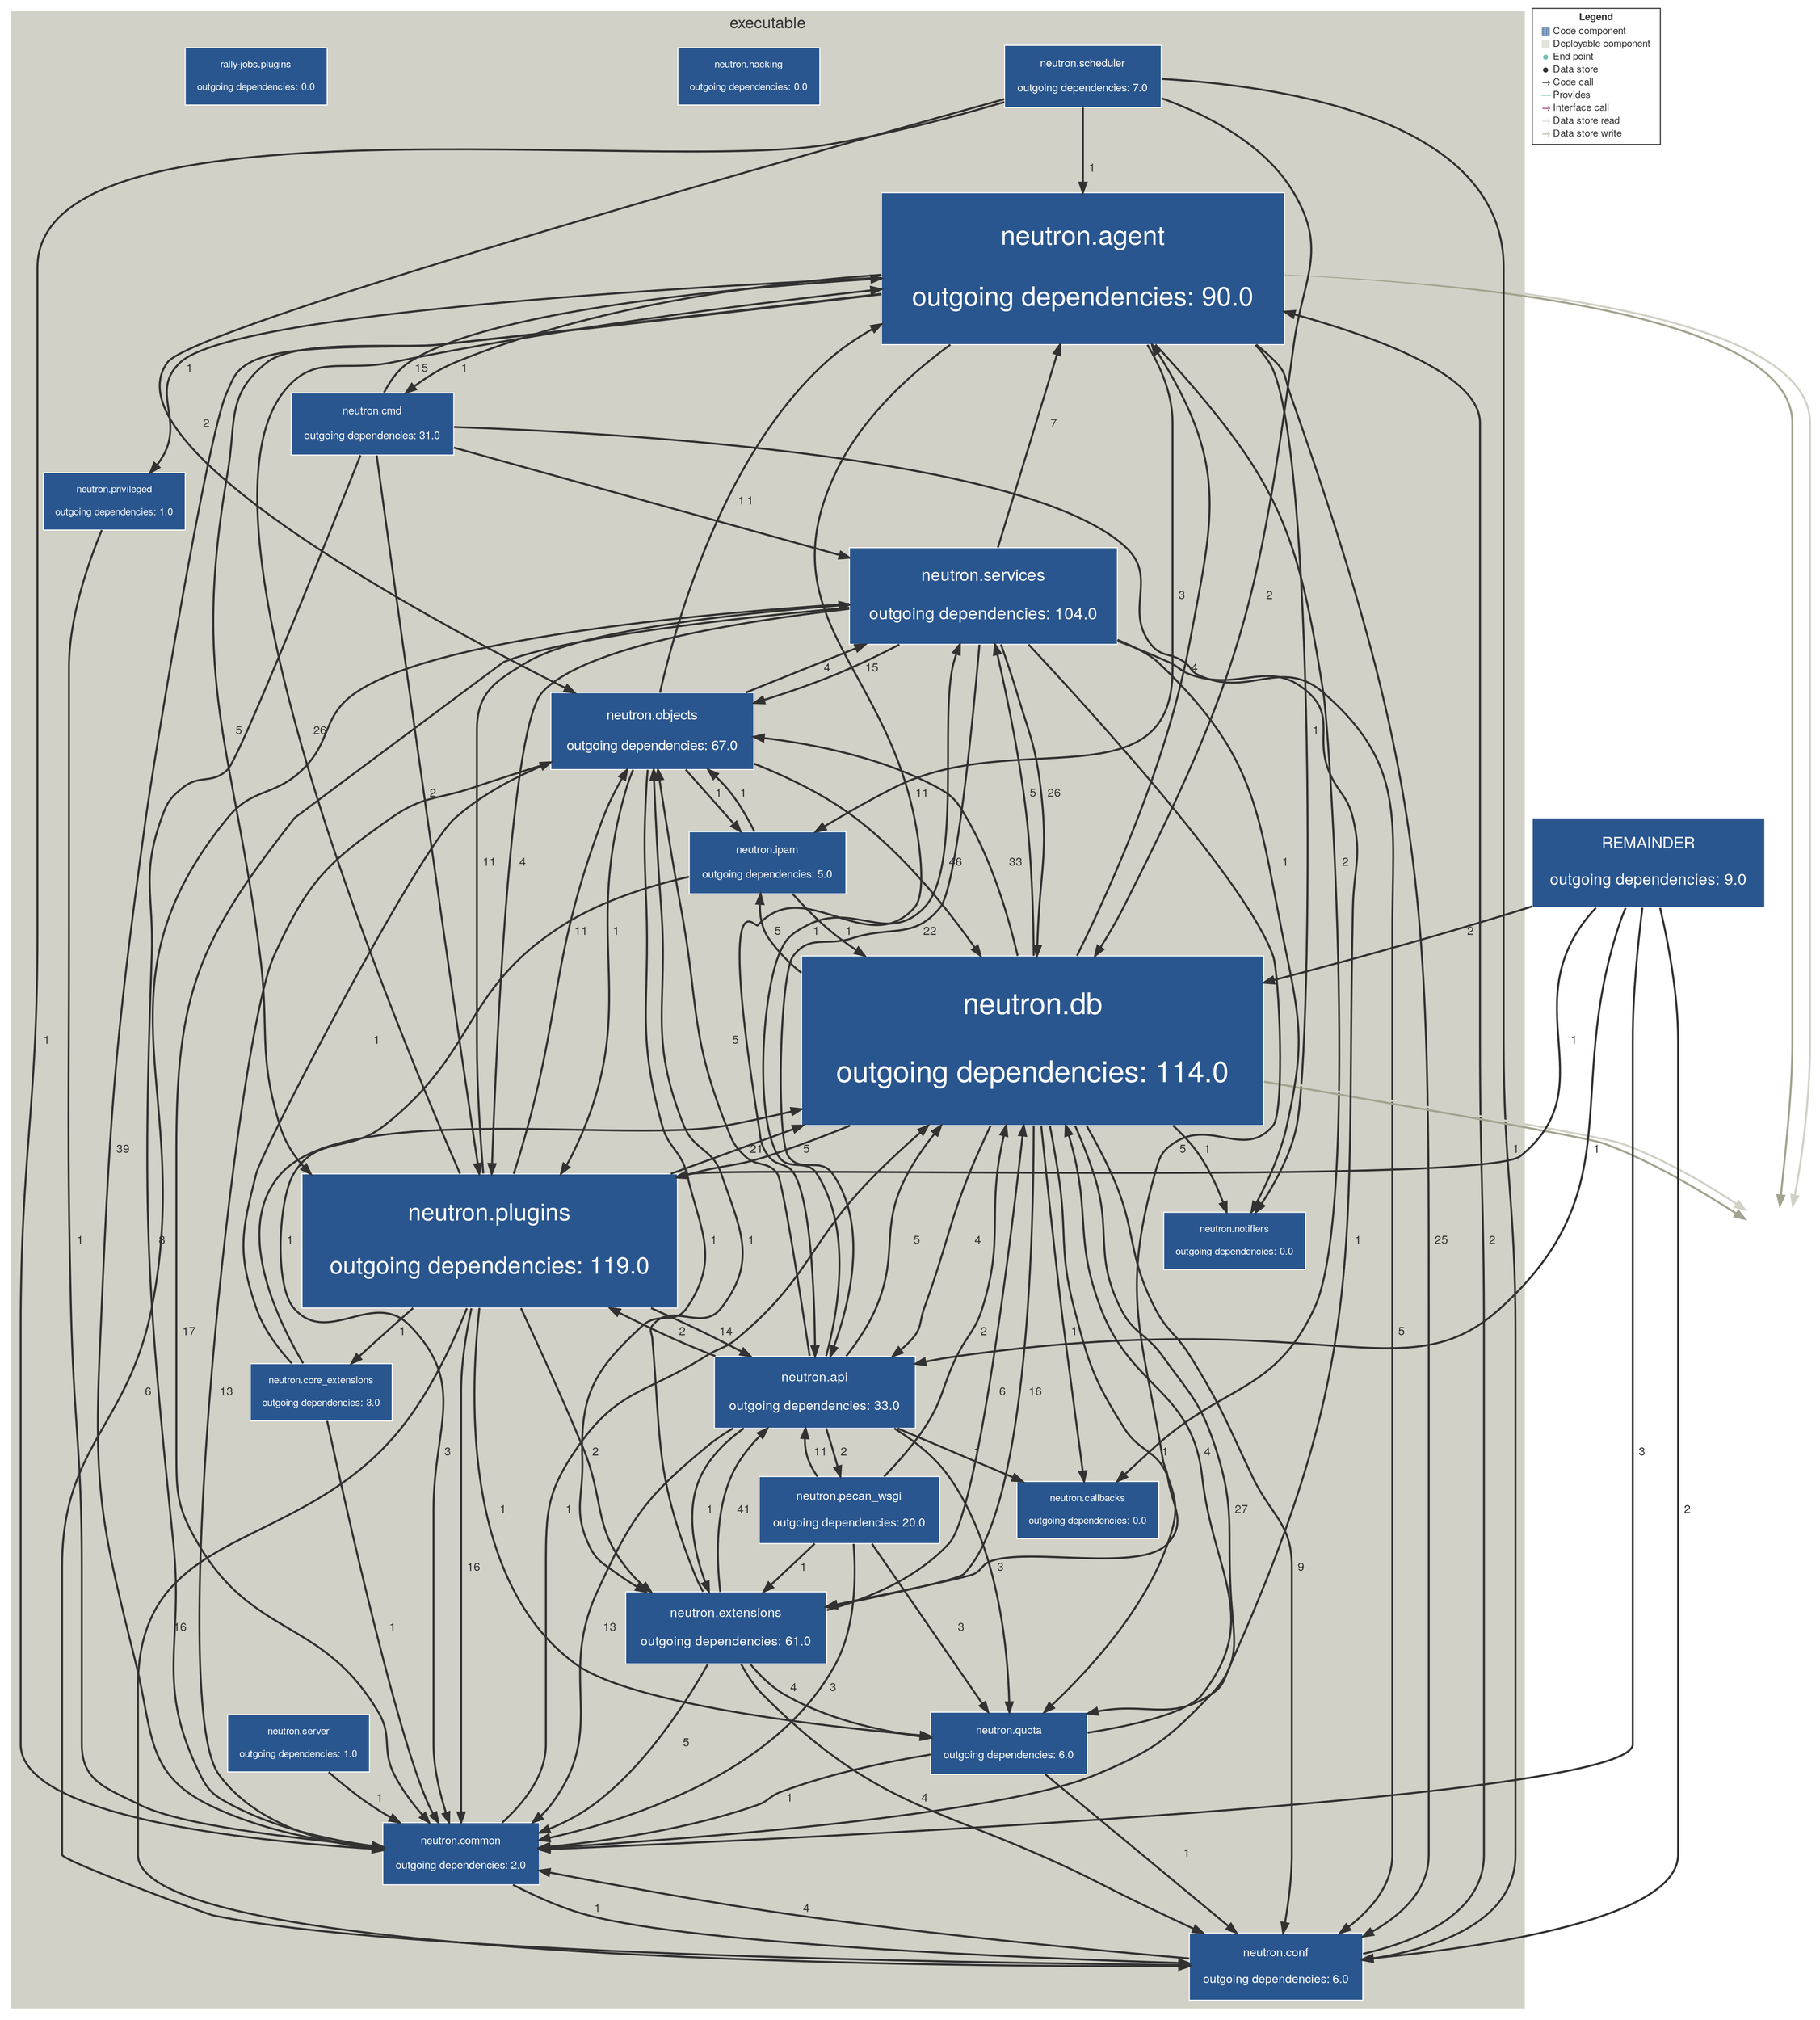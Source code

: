 digraph "Graph" {
compound=true
rankdir=TD
subgraph "cluster-neutron" {
style="filled"
color="#D2D1C7"
fontname="Helvetica Neue"
fontsize="16"
fontcolor="#323232"
label="executable"
"neutron.agent@neutron" [ shape="box" style="filled" fillcolor="#2A568F" penwidth="1" color="#FFFFFF" fontname="Helvetica Neue" fontcolor="#FFFFFF" fontsize="27" margin="0.432" label="neutron.agent

outgoing dependencies: 90.0" ]
"neutron.scheduler@neutron" [ shape="box" style="filled" fillcolor="#2A568F" penwidth="1" color="#FFFFFF" fontname="Helvetica Neue" fontcolor="#FFFFFF" fontsize="11" margin="0.176" label="neutron.scheduler

outgoing dependencies: 7.0" ]
"neutron.cmd@neutron" [ shape="box" style="filled" fillcolor="#2A568F" penwidth="1" color="#FFFFFF" fontname="Helvetica Neue" fontcolor="#FFFFFF" fontsize="11" margin="0.176" label="neutron.cmd

outgoing dependencies: 31.0" ]
"neutron.objects@neutron" [ shape="box" style="filled" fillcolor="#2A568F" penwidth="1" color="#FFFFFF" fontname="Helvetica Neue" fontcolor="#FFFFFF" fontsize="14" margin="0.224" label="neutron.objects

outgoing dependencies: 67.0" ]
"neutron.common@neutron" [ shape="box" style="filled" fillcolor="#2A568F" penwidth="1" color="#FFFFFF" fontname="Helvetica Neue" fontcolor="#FFFFFF" fontsize="11" margin="0.176" label="neutron.common

outgoing dependencies: 2.0" ]
"neutron.quota@neutron" [ shape="box" style="filled" fillcolor="#2A568F" penwidth="1" color="#FFFFFF" fontname="Helvetica Neue" fontcolor="#FFFFFF" fontsize="11" margin="0.176" label="neutron.quota

outgoing dependencies: 6.0" ]
"neutron.plugins@neutron" [ shape="box" style="filled" fillcolor="#2A568F" penwidth="1" color="#FFFFFF" fontname="Helvetica Neue" fontcolor="#FFFFFF" fontsize="24" margin="0.384" label="neutron.plugins

outgoing dependencies: 119.0" ]
"neutron.privileged@neutron" [ shape="box" style="filled" fillcolor="#2A568F" penwidth="1" color="#FFFFFF" fontname="Helvetica Neue" fontcolor="#FFFFFF" fontsize="10" margin="0.16" label="neutron.privileged

outgoing dependencies: 1.0" ]
"neutron.hacking@neutron" [ shape="box" style="filled" fillcolor="#2A568F" penwidth="1" color="#FFFFFF" fontname="Helvetica Neue" fontcolor="#FFFFFF" fontsize="10" margin="0.16" label="neutron.hacking

outgoing dependencies: 0.0" ]
"neutron.conf@neutron" [ shape="box" style="filled" fillcolor="#2A568F" penwidth="1" color="#FFFFFF" fontname="Helvetica Neue" fontcolor="#FFFFFF" fontsize="12" margin="0.192" label="neutron.conf

outgoing dependencies: 6.0" ]
"rally-jobs.plugins@neutron" [ shape="box" style="filled" fillcolor="#2A568F" penwidth="1" color="#FFFFFF" fontname="Helvetica Neue" fontcolor="#FFFFFF" fontsize="10" margin="0.16" label="rally-jobs.plugins

outgoing dependencies: 0.0" ]
"neutron.db@neutron" [ shape="box" style="filled" fillcolor="#2A568F" penwidth="1" color="#FFFFFF" fontname="Helvetica Neue" fontcolor="#FFFFFF" fontsize="30" margin="0.48" label="neutron.db

outgoing dependencies: 114.0" ]
"neutron.extensions@neutron" [ shape="box" style="filled" fillcolor="#2A568F" penwidth="1" color="#FFFFFF" fontname="Helvetica Neue" fontcolor="#FFFFFF" fontsize="13" margin="0.20800000000000002" label="neutron.extensions

outgoing dependencies: 61.0" ]
"neutron.api@neutron" [ shape="box" style="filled" fillcolor="#2A568F" penwidth="1" color="#FFFFFF" fontname="Helvetica Neue" fontcolor="#FFFFFF" fontsize="13" margin="0.20800000000000002" label="neutron.api

outgoing dependencies: 33.0" ]
"neutron.core_extensions@neutron" [ shape="box" style="filled" fillcolor="#2A568F" penwidth="1" color="#FFFFFF" fontname="Helvetica Neue" fontcolor="#FFFFFF" fontsize="10" margin="0.16" label="neutron.core_extensions

outgoing dependencies: 3.0" ]
"neutron.ipam@neutron" [ shape="box" style="filled" fillcolor="#2A568F" penwidth="1" color="#FFFFFF" fontname="Helvetica Neue" fontcolor="#FFFFFF" fontsize="11" margin="0.176" label="neutron.ipam

outgoing dependencies: 5.0" ]
"neutron.callbacks@neutron" [ shape="box" style="filled" fillcolor="#2A568F" penwidth="1" color="#FFFFFF" fontname="Helvetica Neue" fontcolor="#FFFFFF" fontsize="10" margin="0.16" label="neutron.callbacks

outgoing dependencies: 0.0" ]
"neutron.notifiers@neutron" [ shape="box" style="filled" fillcolor="#2A568F" penwidth="1" color="#FFFFFF" fontname="Helvetica Neue" fontcolor="#FFFFFF" fontsize="10" margin="0.16" label="neutron.notifiers

outgoing dependencies: 0.0" ]
"neutron.pecan_wsgi@neutron" [ shape="box" style="filled" fillcolor="#2A568F" penwidth="1" color="#FFFFFF" fontname="Helvetica Neue" fontcolor="#FFFFFF" fontsize="12" margin="0.192" label="neutron.pecan_wsgi

outgoing dependencies: 20.0" ]
"neutron.services@neutron" [ shape="box" style="filled" fillcolor="#2A568F" penwidth="1" color="#FFFFFF" fontname="Helvetica Neue" fontcolor="#FFFFFF" fontsize="17" margin="0.272" label="neutron.services

outgoing dependencies: 104.0" ]
"neutron.server@neutron" [ shape="box" style="filled" fillcolor="#2A568F" penwidth="1" color="#FFFFFF" fontname="Helvetica Neue" fontcolor="#FFFFFF" fontsize="10" margin="0.16" label="neutron.server

outgoing dependencies: 1.0" ]
}
"2f8dc49a-746e-4a2e-87fb-9d869f9acdf5@NOT_DEPLOYED" [ shape="box" penwidth="0" fontname="Helvetica Neue" fontcolor="#323232" fontsize="16" image="icon-datastore.png" width="1.000" height="1.000" fixedsize="true" label="" ]
"REMAINDER@NOT_DEPLOYED" [ shape="box" style="filled" fillcolor="#2A568F" penwidth="1" color="#FFFFFF" fontname="Helvetica Neue" fontcolor="#FFFFFF" fontsize="16" margin="0.256" label="REMAINDER

outgoing dependencies: 9.0" ]
"neutron.agent@neutron" -> "neutron.cmd@neutron" [ penwidth="2" color="#323232" fontcolor="#323232" fontname="Helvetica Neue" fontsize="12" label="  1" ]
"neutron.agent@neutron" -> "neutron.common@neutron" [ penwidth="2" color="#323232" fontcolor="#323232" fontname="Helvetica Neue" fontsize="12" label="  39" ]
"neutron.agent@neutron" -> "neutron.plugins@neutron" [ penwidth="2" color="#323232" fontcolor="#323232" fontname="Helvetica Neue" fontsize="12" label="  5" ]
"neutron.agent@neutron" -> "neutron.privileged@neutron" [ penwidth="2" color="#323232" fontcolor="#323232" fontname="Helvetica Neue" fontsize="12" label="  1" ]
"neutron.agent@neutron" -> "neutron.conf@neutron" [ penwidth="2" color="#323232" fontcolor="#323232" fontname="Helvetica Neue" fontsize="12" label="  25" ]
"neutron.agent@neutron" -> "neutron.api@neutron" [ penwidth="2" color="#323232" fontcolor="#323232" fontname="Helvetica Neue" fontsize="12" label="  11" ]
"neutron.agent@neutron" -> "neutron.ipam@neutron" [ penwidth="2" color="#323232" fontcolor="#323232" fontname="Helvetica Neue" fontsize="12" label="  3" ]
"neutron.agent@neutron" -> "neutron.callbacks@neutron" [ penwidth="2" color="#323232" fontcolor="#323232" fontname="Helvetica Neue" fontsize="12" label="  2" ]
"neutron.agent@neutron" -> "neutron.notifiers@neutron" [ penwidth="2" color="#323232" fontcolor="#323232" fontname="Helvetica Neue" fontsize="12" label="  1" ]
"neutron.agent@neutron" -> "2f8dc49a-746e-4a2e-87fb-9d869f9acdf5@NOT_DEPLOYED" [ penwidth="2" color="#A4A38F" fontcolor="#A4A38F" fontname="Helvetica Neue" fontsize="12" label="" ]
"neutron.agent@neutron" -> "2f8dc49a-746e-4a2e-87fb-9d869f9acdf5@NOT_DEPLOYED" [ penwidth="2" color="#D2D1C7" fontcolor="#D2D1C7" fontname="Helvetica Neue" fontsize="12" label="" ]
"neutron.scheduler@neutron" -> "neutron.agent@neutron" [ penwidth="2" color="#323232" fontcolor="#323232" fontname="Helvetica Neue" fontsize="12" label="  1" ]
"neutron.scheduler@neutron" -> "neutron.objects@neutron" [ penwidth="2" color="#323232" fontcolor="#323232" fontname="Helvetica Neue" fontsize="12" label="  2" ]
"neutron.scheduler@neutron" -> "neutron.common@neutron" [ penwidth="2" color="#323232" fontcolor="#323232" fontname="Helvetica Neue" fontsize="12" label="  1" ]
"neutron.scheduler@neutron" -> "neutron.conf@neutron" [ penwidth="2" color="#323232" fontcolor="#323232" fontname="Helvetica Neue" fontsize="12" label="  1" ]
"neutron.scheduler@neutron" -> "neutron.db@neutron" [ penwidth="2" color="#323232" fontcolor="#323232" fontname="Helvetica Neue" fontsize="12" label="  2" ]
"neutron.cmd@neutron" -> "neutron.agent@neutron" [ penwidth="2" color="#323232" fontcolor="#323232" fontname="Helvetica Neue" fontsize="12" label="  15" ]
"neutron.cmd@neutron" -> "neutron.common@neutron" [ penwidth="2" color="#323232" fontcolor="#323232" fontname="Helvetica Neue" fontsize="12" label="  8" ]
"neutron.cmd@neutron" -> "neutron.plugins@neutron" [ penwidth="2" color="#323232" fontcolor="#323232" fontname="Helvetica Neue" fontsize="12" label="  2" ]
"neutron.cmd@neutron" -> "neutron.conf@neutron" [ penwidth="2" color="#323232" fontcolor="#323232" fontname="Helvetica Neue" fontsize="12" label="  5" ]
"neutron.cmd@neutron" -> "neutron.services@neutron" [ penwidth="2" color="#323232" fontcolor="#323232" fontname="Helvetica Neue" fontsize="12" label="  1" ]
"neutron.objects@neutron" -> "neutron.agent@neutron" [ penwidth="2" color="#323232" fontcolor="#323232" fontname="Helvetica Neue" fontsize="12" label="  1" ]
"neutron.objects@neutron" -> "neutron.common@neutron" [ penwidth="2" color="#323232" fontcolor="#323232" fontname="Helvetica Neue" fontsize="12" label="  13" ]
"neutron.objects@neutron" -> "neutron.plugins@neutron" [ penwidth="2" color="#323232" fontcolor="#323232" fontname="Helvetica Neue" fontsize="12" label="  1" ]
"neutron.objects@neutron" -> "neutron.db@neutron" [ penwidth="2" color="#323232" fontcolor="#323232" fontname="Helvetica Neue" fontsize="12" label="  46" ]
"neutron.objects@neutron" -> "neutron.extensions@neutron" [ penwidth="2" color="#323232" fontcolor="#323232" fontname="Helvetica Neue" fontsize="12" label="  1" ]
"neutron.objects@neutron" -> "neutron.ipam@neutron" [ penwidth="2" color="#323232" fontcolor="#323232" fontname="Helvetica Neue" fontsize="12" label="  1" ]
"neutron.objects@neutron" -> "neutron.services@neutron" [ penwidth="2" color="#323232" fontcolor="#323232" fontname="Helvetica Neue" fontsize="12" label="  4" ]
"neutron.common@neutron" -> "neutron.conf@neutron" [ penwidth="2" color="#323232" fontcolor="#323232" fontname="Helvetica Neue" fontsize="12" label="  1" ]
"neutron.common@neutron" -> "neutron.db@neutron" [ penwidth="2" color="#323232" fontcolor="#323232" fontname="Helvetica Neue" fontsize="12" label="  1" ]
"neutron.quota@neutron" -> "neutron.common@neutron" [ penwidth="2" color="#323232" fontcolor="#323232" fontname="Helvetica Neue" fontsize="12" label="  1" ]
"neutron.quota@neutron" -> "neutron.conf@neutron" [ penwidth="2" color="#323232" fontcolor="#323232" fontname="Helvetica Neue" fontsize="12" label="  1" ]
"neutron.quota@neutron" -> "neutron.db@neutron" [ penwidth="2" color="#323232" fontcolor="#323232" fontname="Helvetica Neue" fontsize="12" label="  4" ]
"neutron.plugins@neutron" -> "neutron.agent@neutron" [ penwidth="2" color="#323232" fontcolor="#323232" fontname="Helvetica Neue" fontsize="12" label="  26" ]
"neutron.plugins@neutron" -> "neutron.objects@neutron" [ penwidth="2" color="#323232" fontcolor="#323232" fontname="Helvetica Neue" fontsize="12" label="  11" ]
"neutron.plugins@neutron" -> "neutron.common@neutron" [ penwidth="2" color="#323232" fontcolor="#323232" fontname="Helvetica Neue" fontsize="12" label="  16" ]
"neutron.plugins@neutron" -> "neutron.quota@neutron" [ penwidth="2" color="#323232" fontcolor="#323232" fontname="Helvetica Neue" fontsize="12" label="  1" ]
"neutron.plugins@neutron" -> "neutron.conf@neutron" [ penwidth="2" color="#323232" fontcolor="#323232" fontname="Helvetica Neue" fontsize="12" label="  16" ]
"neutron.plugins@neutron" -> "neutron.db@neutron" [ penwidth="2" color="#323232" fontcolor="#323232" fontname="Helvetica Neue" fontsize="12" label="  21" ]
"neutron.plugins@neutron" -> "neutron.extensions@neutron" [ penwidth="2" color="#323232" fontcolor="#323232" fontname="Helvetica Neue" fontsize="12" label="  2" ]
"neutron.plugins@neutron" -> "neutron.api@neutron" [ penwidth="2" color="#323232" fontcolor="#323232" fontname="Helvetica Neue" fontsize="12" label="  14" ]
"neutron.plugins@neutron" -> "neutron.core_extensions@neutron" [ penwidth="2" color="#323232" fontcolor="#323232" fontname="Helvetica Neue" fontsize="12" label="  1" ]
"neutron.plugins@neutron" -> "neutron.services@neutron" [ penwidth="2" color="#323232" fontcolor="#323232" fontname="Helvetica Neue" fontsize="12" label="  11" ]
"neutron.privileged@neutron" -> "neutron.common@neutron" [ penwidth="2" color="#323232" fontcolor="#323232" fontname="Helvetica Neue" fontsize="12" label="  1" ]
"neutron.conf@neutron" -> "neutron.agent@neutron" [ penwidth="2" color="#323232" fontcolor="#323232" fontname="Helvetica Neue" fontsize="12" label="  2" ]
"neutron.conf@neutron" -> "neutron.common@neutron" [ penwidth="2" color="#323232" fontcolor="#323232" fontname="Helvetica Neue" fontsize="12" label="  4" ]
"neutron.db@neutron" -> "neutron.agent@neutron" [ penwidth="2" color="#323232" fontcolor="#323232" fontname="Helvetica Neue" fontsize="12" label="  4" ]
"neutron.db@neutron" -> "neutron.objects@neutron" [ penwidth="2" color="#323232" fontcolor="#323232" fontname="Helvetica Neue" fontsize="12" label="  33" ]
"neutron.db@neutron" -> "neutron.common@neutron" [ penwidth="2" color="#323232" fontcolor="#323232" fontname="Helvetica Neue" fontsize="12" label="  27" ]
"neutron.db@neutron" -> "neutron.quota@neutron" [ penwidth="2" color="#323232" fontcolor="#323232" fontname="Helvetica Neue" fontsize="12" label="  1" ]
"neutron.db@neutron" -> "neutron.plugins@neutron" [ penwidth="2" color="#323232" fontcolor="#323232" fontname="Helvetica Neue" fontsize="12" label="  5" ]
"neutron.db@neutron" -> "neutron.conf@neutron" [ penwidth="2" color="#323232" fontcolor="#323232" fontname="Helvetica Neue" fontsize="12" label="  9" ]
"neutron.db@neutron" -> "neutron.extensions@neutron" [ penwidth="2" color="#323232" fontcolor="#323232" fontname="Helvetica Neue" fontsize="12" label="  16" ]
"neutron.db@neutron" -> "neutron.api@neutron" [ penwidth="2" color="#323232" fontcolor="#323232" fontname="Helvetica Neue" fontsize="12" label="  4" ]
"neutron.db@neutron" -> "neutron.ipam@neutron" [ penwidth="2" color="#323232" fontcolor="#323232" fontname="Helvetica Neue" fontsize="12" label="  5" ]
"neutron.db@neutron" -> "neutron.callbacks@neutron" [ penwidth="2" color="#323232" fontcolor="#323232" fontname="Helvetica Neue" fontsize="12" label="  1" ]
"neutron.db@neutron" -> "neutron.notifiers@neutron" [ penwidth="2" color="#323232" fontcolor="#323232" fontname="Helvetica Neue" fontsize="12" label="  1" ]
"neutron.db@neutron" -> "neutron.services@neutron" [ penwidth="2" color="#323232" fontcolor="#323232" fontname="Helvetica Neue" fontsize="12" label="  5" ]
"neutron.db@neutron" -> "2f8dc49a-746e-4a2e-87fb-9d869f9acdf5@NOT_DEPLOYED" [ penwidth="2" color="#A4A38F" fontcolor="#A4A38F" fontname="Helvetica Neue" fontsize="12" label="" ]
"neutron.db@neutron" -> "2f8dc49a-746e-4a2e-87fb-9d869f9acdf5@NOT_DEPLOYED" [ penwidth="2" color="#D2D1C7" fontcolor="#D2D1C7" fontname="Helvetica Neue" fontsize="12" label="" ]
"neutron.extensions@neutron" -> "neutron.objects@neutron" [ penwidth="2" color="#323232" fontcolor="#323232" fontname="Helvetica Neue" fontsize="12" label="  1" ]
"neutron.extensions@neutron" -> "neutron.common@neutron" [ penwidth="2" color="#323232" fontcolor="#323232" fontname="Helvetica Neue" fontsize="12" label="  5" ]
"neutron.extensions@neutron" -> "neutron.quota@neutron" [ penwidth="2" color="#323232" fontcolor="#323232" fontname="Helvetica Neue" fontsize="12" label="  4" ]
"neutron.extensions@neutron" -> "neutron.conf@neutron" [ penwidth="2" color="#323232" fontcolor="#323232" fontname="Helvetica Neue" fontsize="12" label="  4" ]
"neutron.extensions@neutron" -> "neutron.db@neutron" [ penwidth="2" color="#323232" fontcolor="#323232" fontname="Helvetica Neue" fontsize="12" label="  6" ]
"neutron.extensions@neutron" -> "neutron.api@neutron" [ penwidth="2" color="#323232" fontcolor="#323232" fontname="Helvetica Neue" fontsize="12" label="  41" ]
"neutron.api@neutron" -> "neutron.objects@neutron" [ penwidth="2" color="#323232" fontcolor="#323232" fontname="Helvetica Neue" fontsize="12" label="  5" ]
"neutron.api@neutron" -> "neutron.common@neutron" [ penwidth="2" color="#323232" fontcolor="#323232" fontname="Helvetica Neue" fontsize="12" label="  13" ]
"neutron.api@neutron" -> "neutron.quota@neutron" [ penwidth="2" color="#323232" fontcolor="#323232" fontname="Helvetica Neue" fontsize="12" label="  3" ]
"neutron.api@neutron" -> "neutron.plugins@neutron" [ penwidth="2" color="#323232" fontcolor="#323232" fontname="Helvetica Neue" fontsize="12" label="  2" ]
"neutron.api@neutron" -> "neutron.db@neutron" [ penwidth="2" color="#323232" fontcolor="#323232" fontname="Helvetica Neue" fontsize="12" label="  5" ]
"neutron.api@neutron" -> "neutron.extensions@neutron" [ penwidth="2" color="#323232" fontcolor="#323232" fontname="Helvetica Neue" fontsize="12" label="  1" ]
"neutron.api@neutron" -> "neutron.callbacks@neutron" [ penwidth="2" color="#323232" fontcolor="#323232" fontname="Helvetica Neue" fontsize="12" label="  1" ]
"neutron.api@neutron" -> "neutron.pecan_wsgi@neutron" [ penwidth="2" color="#323232" fontcolor="#323232" fontname="Helvetica Neue" fontsize="12" label="  2" ]
"neutron.api@neutron" -> "neutron.services@neutron" [ penwidth="2" color="#323232" fontcolor="#323232" fontname="Helvetica Neue" fontsize="12" label="  1" ]
"neutron.core_extensions@neutron" -> "neutron.objects@neutron" [ penwidth="2" color="#323232" fontcolor="#323232" fontname="Helvetica Neue" fontsize="12" label="  1" ]
"neutron.core_extensions@neutron" -> "neutron.common@neutron" [ penwidth="2" color="#323232" fontcolor="#323232" fontname="Helvetica Neue" fontsize="12" label="  1" ]
"neutron.core_extensions@neutron" -> "neutron.db@neutron" [ penwidth="2" color="#323232" fontcolor="#323232" fontname="Helvetica Neue" fontsize="12" label="  1" ]
"neutron.ipam@neutron" -> "neutron.objects@neutron" [ penwidth="2" color="#323232" fontcolor="#323232" fontname="Helvetica Neue" fontsize="12" label="  1" ]
"neutron.ipam@neutron" -> "neutron.common@neutron" [ penwidth="2" color="#323232" fontcolor="#323232" fontname="Helvetica Neue" fontsize="12" label="  3" ]
"neutron.ipam@neutron" -> "neutron.db@neutron" [ penwidth="2" color="#323232" fontcolor="#323232" fontname="Helvetica Neue" fontsize="12" label="  1" ]
"neutron.pecan_wsgi@neutron" -> "neutron.common@neutron" [ penwidth="2" color="#323232" fontcolor="#323232" fontname="Helvetica Neue" fontsize="12" label="  3" ]
"neutron.pecan_wsgi@neutron" -> "neutron.quota@neutron" [ penwidth="2" color="#323232" fontcolor="#323232" fontname="Helvetica Neue" fontsize="12" label="  3" ]
"neutron.pecan_wsgi@neutron" -> "neutron.db@neutron" [ penwidth="2" color="#323232" fontcolor="#323232" fontname="Helvetica Neue" fontsize="12" label="  2" ]
"neutron.pecan_wsgi@neutron" -> "neutron.extensions@neutron" [ penwidth="2" color="#323232" fontcolor="#323232" fontname="Helvetica Neue" fontsize="12" label="  1" ]
"neutron.pecan_wsgi@neutron" -> "neutron.api@neutron" [ penwidth="2" color="#323232" fontcolor="#323232" fontname="Helvetica Neue" fontsize="12" label="  11" ]
"neutron.services@neutron" -> "neutron.agent@neutron" [ penwidth="2" color="#323232" fontcolor="#323232" fontname="Helvetica Neue" fontsize="12" label="  7" ]
"neutron.services@neutron" -> "neutron.objects@neutron" [ penwidth="2" color="#323232" fontcolor="#323232" fontname="Helvetica Neue" fontsize="12" label="  15" ]
"neutron.services@neutron" -> "neutron.common@neutron" [ penwidth="2" color="#323232" fontcolor="#323232" fontname="Helvetica Neue" fontsize="12" label="  17" ]
"neutron.services@neutron" -> "neutron.quota@neutron" [ penwidth="2" color="#323232" fontcolor="#323232" fontname="Helvetica Neue" fontsize="12" label="  1" ]
"neutron.services@neutron" -> "neutron.plugins@neutron" [ penwidth="2" color="#323232" fontcolor="#323232" fontname="Helvetica Neue" fontsize="12" label="  4" ]
"neutron.services@neutron" -> "neutron.conf@neutron" [ penwidth="2" color="#323232" fontcolor="#323232" fontname="Helvetica Neue" fontsize="12" label="  6" ]
"neutron.services@neutron" -> "neutron.db@neutron" [ penwidth="2" color="#323232" fontcolor="#323232" fontname="Helvetica Neue" fontsize="12" label="  26" ]
"neutron.services@neutron" -> "neutron.extensions@neutron" [ penwidth="2" color="#323232" fontcolor="#323232" fontname="Helvetica Neue" fontsize="12" label="  5" ]
"neutron.services@neutron" -> "neutron.api@neutron" [ penwidth="2" color="#323232" fontcolor="#323232" fontname="Helvetica Neue" fontsize="12" label="  22" ]
"neutron.services@neutron" -> "neutron.notifiers@neutron" [ penwidth="2" color="#323232" fontcolor="#323232" fontname="Helvetica Neue" fontsize="12" label="  1" ]
"neutron.server@neutron" -> "neutron.common@neutron" [ penwidth="2" color="#323232" fontcolor="#323232" fontname="Helvetica Neue" fontsize="12" label="  1" ]
"REMAINDER@NOT_DEPLOYED" -> "neutron.common@neutron" [ penwidth="2" color="#323232" fontcolor="#323232" fontname="Helvetica Neue" fontsize="12" label="  3" ]
"REMAINDER@NOT_DEPLOYED" -> "neutron.plugins@neutron" [ penwidth="2" color="#323232" fontcolor="#323232" fontname="Helvetica Neue" fontsize="12" label="  1" ]
"REMAINDER@NOT_DEPLOYED" -> "neutron.conf@neutron" [ penwidth="2" color="#323232" fontcolor="#323232" fontname="Helvetica Neue" fontsize="12" label="  2" ]
"REMAINDER@NOT_DEPLOYED" -> "neutron.db@neutron" [ penwidth="2" color="#323232" fontcolor="#323232" fontname="Helvetica Neue" fontsize="12" label="  2" ]
"REMAINDER@NOT_DEPLOYED" -> "neutron.api@neutron" [ penwidth="2" color="#323232" fontcolor="#323232" fontname="Helvetica Neue" fontsize="12" label="  1" ]
"LEGEND" [ shape="box" style="filled" fillcolor="#FFFFFF" penwidth="1" color="#323232" fontname="Helvetica Neue" fontcolor="#323232" fontsize="10" label=<<TABLE BORDER="0" CELLPADDING="1" CELLSPACING="0">
<TR><TD COLSPAN="2"><B>Legend</B></TD></TR>
<TR><TD><FONT COLOR="#2A568F">&#9638;</FONT></TD><TD ALIGN="left">Code component</TD></TR>
<TR><TD><FONT COLOR="#D2D1C7">&#9638;</FONT></TD><TD ALIGN="left">Deployable component</TD></TR>
<TR><TD><FONT COLOR="#72C0B4">&#9679;</FONT></TD><TD ALIGN="left">End point</TD></TR>
<TR><TD><FONT COLOR="#323232">&#9679;</FONT></TD><TD ALIGN="left">Data store</TD></TR>
<TR><TD><FONT COLOR="#323232">&rarr;</FONT></TD><TD ALIGN="left">Code call</TD></TR>
<TR><TD><FONT COLOR="#72C0B4">&#8212;</FONT></TD><TD ALIGN="left">Provides</TD></TR>
<TR><TD><FONT COLOR="#820445">&rarr;</FONT></TD><TD ALIGN="left">Interface call</TD></TR>
<TR><TD><FONT COLOR="#D2D1C7">&rarr;</FONT></TD><TD ALIGN="left">Data store read</TD></TR>
<TR><TD><FONT COLOR="#A4A38F">&rarr;</FONT></TD><TD ALIGN="left">Data store write</TD></TR>
</TABLE>
>  ]
}
